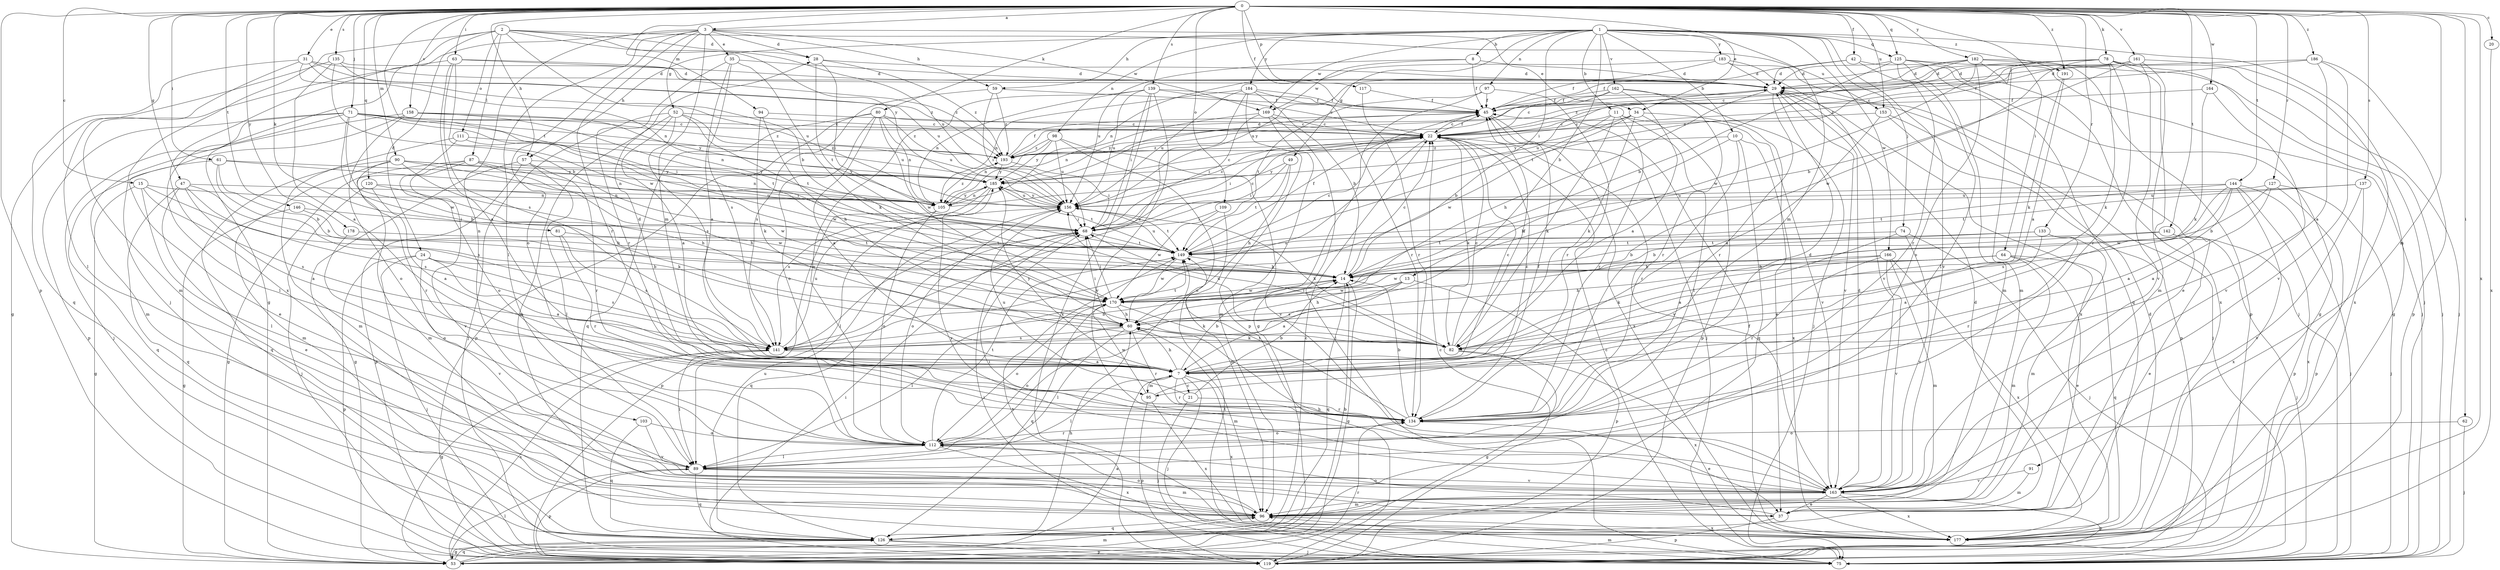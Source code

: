 strict digraph  {
0;
1;
2;
3;
7;
8;
10;
11;
13;
14;
15;
20;
21;
22;
24;
28;
29;
31;
34;
35;
37;
42;
45;
47;
49;
52;
53;
57;
59;
60;
61;
62;
63;
64;
68;
71;
74;
75;
78;
80;
81;
82;
87;
89;
90;
91;
94;
95;
96;
97;
98;
103;
105;
109;
111;
112;
117;
119;
120;
125;
126;
127;
133;
134;
135;
137;
139;
141;
142;
144;
146;
149;
153;
156;
158;
161;
162;
163;
164;
166;
169;
170;
177;
178;
182;
183;
184;
185;
186;
191;
193;
0 -> 3  [label=a];
0 -> 15  [label=c];
0 -> 20  [label=c];
0 -> 31  [label=e];
0 -> 34  [label=e];
0 -> 42  [label=f];
0 -> 45  [label=f];
0 -> 47  [label=g];
0 -> 57  [label=h];
0 -> 61  [label=i];
0 -> 62  [label=i];
0 -> 63  [label=i];
0 -> 64  [label=i];
0 -> 71  [label=j];
0 -> 78  [label=k];
0 -> 80  [label=k];
0 -> 81  [label=k];
0 -> 90  [label=m];
0 -> 91  [label=m];
0 -> 94  [label=m];
0 -> 109  [label=o];
0 -> 117  [label=p];
0 -> 119  [label=p];
0 -> 120  [label=q];
0 -> 125  [label=q];
0 -> 127  [label=r];
0 -> 133  [label=r];
0 -> 135  [label=s];
0 -> 137  [label=s];
0 -> 139  [label=s];
0 -> 142  [label=t];
0 -> 144  [label=t];
0 -> 146  [label=t];
0 -> 149  [label=t];
0 -> 153  [label=u];
0 -> 158  [label=v];
0 -> 161  [label=v];
0 -> 164  [label=w];
0 -> 177  [label=x];
0 -> 178  [label=y];
0 -> 182  [label=y];
0 -> 186  [label=z];
0 -> 191  [label=z];
1 -> 8  [label=b];
1 -> 10  [label=b];
1 -> 11  [label=b];
1 -> 13  [label=b];
1 -> 49  [label=g];
1 -> 57  [label=h];
1 -> 59  [label=h];
1 -> 68  [label=i];
1 -> 74  [label=j];
1 -> 75  [label=j];
1 -> 95  [label=m];
1 -> 97  [label=n];
1 -> 98  [label=n];
1 -> 125  [label=q];
1 -> 162  [label=v];
1 -> 163  [label=v];
1 -> 166  [label=w];
1 -> 169  [label=w];
1 -> 183  [label=y];
1 -> 184  [label=y];
1 -> 191  [label=z];
2 -> 14  [label=b];
2 -> 24  [label=d];
2 -> 28  [label=d];
2 -> 75  [label=j];
2 -> 87  [label=l];
2 -> 111  [label=o];
2 -> 153  [label=u];
2 -> 156  [label=u];
2 -> 177  [label=x];
2 -> 185  [label=y];
3 -> 28  [label=d];
3 -> 34  [label=e];
3 -> 35  [label=e];
3 -> 52  [label=g];
3 -> 53  [label=g];
3 -> 59  [label=h];
3 -> 89  [label=l];
3 -> 95  [label=m];
3 -> 103  [label=n];
3 -> 112  [label=o];
3 -> 134  [label=r];
3 -> 169  [label=w];
7 -> 14  [label=b];
7 -> 21  [label=c];
7 -> 22  [label=c];
7 -> 28  [label=d];
7 -> 60  [label=h];
7 -> 75  [label=j];
7 -> 89  [label=l];
7 -> 95  [label=m];
7 -> 134  [label=r];
7 -> 177  [label=x];
7 -> 185  [label=y];
8 -> 29  [label=d];
8 -> 45  [label=f];
8 -> 156  [label=u];
8 -> 169  [label=w];
10 -> 60  [label=h];
10 -> 126  [label=q];
10 -> 134  [label=r];
10 -> 177  [label=x];
10 -> 193  [label=z];
11 -> 14  [label=b];
11 -> 22  [label=c];
11 -> 82  [label=k];
11 -> 89  [label=l];
11 -> 134  [label=r];
11 -> 163  [label=v];
13 -> 7  [label=a];
13 -> 60  [label=h];
13 -> 119  [label=p];
13 -> 141  [label=s];
13 -> 170  [label=w];
14 -> 22  [label=c];
14 -> 53  [label=g];
14 -> 126  [label=q];
14 -> 170  [label=w];
15 -> 53  [label=g];
15 -> 82  [label=k];
15 -> 89  [label=l];
15 -> 105  [label=n];
15 -> 141  [label=s];
20 -> 177  [label=x];
21 -> 14  [label=b];
21 -> 75  [label=j];
21 -> 134  [label=r];
21 -> 156  [label=u];
22 -> 45  [label=f];
22 -> 68  [label=i];
22 -> 82  [label=k];
22 -> 141  [label=s];
22 -> 163  [label=v];
22 -> 193  [label=z];
24 -> 7  [label=a];
24 -> 14  [label=b];
24 -> 75  [label=j];
24 -> 119  [label=p];
24 -> 141  [label=s];
24 -> 163  [label=v];
28 -> 29  [label=d];
28 -> 68  [label=i];
28 -> 149  [label=t];
28 -> 193  [label=z];
29 -> 45  [label=f];
29 -> 60  [label=h];
29 -> 134  [label=r];
29 -> 156  [label=u];
29 -> 163  [label=v];
29 -> 177  [label=x];
31 -> 29  [label=d];
31 -> 89  [label=l];
31 -> 105  [label=n];
31 -> 126  [label=q];
31 -> 156  [label=u];
31 -> 193  [label=z];
34 -> 22  [label=c];
34 -> 37  [label=e];
34 -> 82  [label=k];
34 -> 119  [label=p];
34 -> 170  [label=w];
34 -> 185  [label=y];
35 -> 7  [label=a];
35 -> 29  [label=d];
35 -> 82  [label=k];
35 -> 134  [label=r];
35 -> 141  [label=s];
37 -> 29  [label=d];
37 -> 112  [label=o];
37 -> 119  [label=p];
42 -> 29  [label=d];
42 -> 45  [label=f];
42 -> 53  [label=g];
42 -> 134  [label=r];
45 -> 22  [label=c];
45 -> 75  [label=j];
45 -> 177  [label=x];
45 -> 185  [label=y];
47 -> 7  [label=a];
47 -> 14  [label=b];
47 -> 37  [label=e];
47 -> 126  [label=q];
47 -> 141  [label=s];
47 -> 156  [label=u];
49 -> 60  [label=h];
49 -> 68  [label=i];
49 -> 149  [label=t];
49 -> 185  [label=y];
52 -> 7  [label=a];
52 -> 22  [label=c];
52 -> 75  [label=j];
52 -> 96  [label=m];
52 -> 141  [label=s];
52 -> 149  [label=t];
52 -> 156  [label=u];
53 -> 7  [label=a];
53 -> 89  [label=l];
53 -> 96  [label=m];
53 -> 126  [label=q];
53 -> 134  [label=r];
53 -> 141  [label=s];
57 -> 53  [label=g];
57 -> 89  [label=l];
57 -> 119  [label=p];
57 -> 134  [label=r];
57 -> 185  [label=y];
59 -> 45  [label=f];
59 -> 68  [label=i];
59 -> 141  [label=s];
59 -> 193  [label=z];
60 -> 68  [label=i];
60 -> 82  [label=k];
60 -> 89  [label=l];
60 -> 96  [label=m];
60 -> 112  [label=o];
60 -> 134  [label=r];
60 -> 141  [label=s];
60 -> 149  [label=t];
61 -> 14  [label=b];
61 -> 105  [label=n];
61 -> 126  [label=q];
61 -> 141  [label=s];
61 -> 185  [label=y];
62 -> 75  [label=j];
62 -> 112  [label=o];
63 -> 7  [label=a];
63 -> 29  [label=d];
63 -> 96  [label=m];
63 -> 141  [label=s];
63 -> 170  [label=w];
63 -> 193  [label=z];
64 -> 14  [label=b];
64 -> 37  [label=e];
64 -> 82  [label=k];
64 -> 96  [label=m];
64 -> 126  [label=q];
64 -> 170  [label=w];
68 -> 22  [label=c];
68 -> 126  [label=q];
68 -> 149  [label=t];
71 -> 22  [label=c];
71 -> 60  [label=h];
71 -> 68  [label=i];
71 -> 75  [label=j];
71 -> 89  [label=l];
71 -> 105  [label=n];
71 -> 119  [label=p];
71 -> 156  [label=u];
71 -> 170  [label=w];
71 -> 193  [label=z];
74 -> 7  [label=a];
74 -> 75  [label=j];
74 -> 149  [label=t];
74 -> 163  [label=v];
75 -> 22  [label=c];
75 -> 68  [label=i];
75 -> 96  [label=m];
75 -> 149  [label=t];
78 -> 22  [label=c];
78 -> 29  [label=d];
78 -> 37  [label=e];
78 -> 53  [label=g];
78 -> 75  [label=j];
78 -> 82  [label=k];
78 -> 134  [label=r];
78 -> 170  [label=w];
78 -> 193  [label=z];
80 -> 7  [label=a];
80 -> 22  [label=c];
80 -> 105  [label=n];
80 -> 112  [label=o];
80 -> 119  [label=p];
80 -> 126  [label=q];
80 -> 170  [label=w];
80 -> 193  [label=z];
81 -> 134  [label=r];
81 -> 141  [label=s];
81 -> 149  [label=t];
82 -> 22  [label=c];
82 -> 45  [label=f];
82 -> 53  [label=g];
82 -> 68  [label=i];
82 -> 156  [label=u];
82 -> 177  [label=x];
87 -> 53  [label=g];
87 -> 60  [label=h];
87 -> 68  [label=i];
87 -> 96  [label=m];
87 -> 163  [label=v];
87 -> 185  [label=y];
89 -> 96  [label=m];
89 -> 119  [label=p];
89 -> 126  [label=q];
89 -> 163  [label=v];
90 -> 60  [label=h];
90 -> 96  [label=m];
90 -> 105  [label=n];
90 -> 126  [label=q];
90 -> 134  [label=r];
90 -> 170  [label=w];
90 -> 185  [label=y];
91 -> 96  [label=m];
91 -> 163  [label=v];
94 -> 22  [label=c];
94 -> 60  [label=h];
94 -> 82  [label=k];
95 -> 22  [label=c];
95 -> 119  [label=p];
95 -> 170  [label=w];
95 -> 177  [label=x];
96 -> 112  [label=o];
96 -> 126  [label=q];
96 -> 177  [label=x];
97 -> 45  [label=f];
97 -> 53  [label=g];
97 -> 134  [label=r];
97 -> 149  [label=t];
98 -> 105  [label=n];
98 -> 112  [label=o];
98 -> 156  [label=u];
98 -> 163  [label=v];
98 -> 185  [label=y];
98 -> 193  [label=z];
103 -> 112  [label=o];
103 -> 126  [label=q];
103 -> 163  [label=v];
105 -> 22  [label=c];
105 -> 112  [label=o];
105 -> 119  [label=p];
105 -> 185  [label=y];
105 -> 193  [label=z];
109 -> 68  [label=i];
109 -> 96  [label=m];
109 -> 170  [label=w];
111 -> 96  [label=m];
111 -> 112  [label=o];
111 -> 170  [label=w];
111 -> 193  [label=z];
112 -> 89  [label=l];
112 -> 134  [label=r];
112 -> 149  [label=t];
112 -> 177  [label=x];
117 -> 45  [label=f];
117 -> 134  [label=r];
119 -> 22  [label=c];
119 -> 68  [label=i];
119 -> 149  [label=t];
120 -> 7  [label=a];
120 -> 75  [label=j];
120 -> 105  [label=n];
120 -> 170  [label=w];
125 -> 14  [label=b];
125 -> 29  [label=d];
125 -> 75  [label=j];
125 -> 89  [label=l];
125 -> 96  [label=m];
125 -> 126  [label=q];
125 -> 177  [label=x];
126 -> 14  [label=b];
126 -> 22  [label=c];
126 -> 53  [label=g];
126 -> 60  [label=h];
126 -> 75  [label=j];
126 -> 119  [label=p];
126 -> 156  [label=u];
127 -> 7  [label=a];
127 -> 14  [label=b];
127 -> 75  [label=j];
127 -> 119  [label=p];
127 -> 156  [label=u];
133 -> 7  [label=a];
133 -> 14  [label=b];
133 -> 96  [label=m];
133 -> 134  [label=r];
133 -> 149  [label=t];
134 -> 14  [label=b];
134 -> 29  [label=d];
134 -> 37  [label=e];
134 -> 45  [label=f];
134 -> 112  [label=o];
134 -> 149  [label=t];
135 -> 7  [label=a];
135 -> 14  [label=b];
135 -> 29  [label=d];
135 -> 53  [label=g];
135 -> 156  [label=u];
137 -> 149  [label=t];
137 -> 156  [label=u];
137 -> 163  [label=v];
137 -> 177  [label=x];
139 -> 22  [label=c];
139 -> 45  [label=f];
139 -> 68  [label=i];
139 -> 105  [label=n];
139 -> 112  [label=o];
139 -> 156  [label=u];
139 -> 163  [label=v];
139 -> 177  [label=x];
141 -> 7  [label=a];
141 -> 14  [label=b];
141 -> 53  [label=g];
141 -> 68  [label=i];
141 -> 89  [label=l];
141 -> 156  [label=u];
142 -> 14  [label=b];
142 -> 37  [label=e];
142 -> 75  [label=j];
142 -> 149  [label=t];
144 -> 7  [label=a];
144 -> 75  [label=j];
144 -> 119  [label=p];
144 -> 141  [label=s];
144 -> 149  [label=t];
144 -> 156  [label=u];
144 -> 170  [label=w];
144 -> 177  [label=x];
146 -> 14  [label=b];
146 -> 53  [label=g];
146 -> 68  [label=i];
149 -> 14  [label=b];
149 -> 22  [label=c];
149 -> 45  [label=f];
149 -> 156  [label=u];
149 -> 170  [label=w];
153 -> 7  [label=a];
153 -> 22  [label=c];
153 -> 75  [label=j];
153 -> 119  [label=p];
156 -> 68  [label=i];
156 -> 82  [label=k];
156 -> 112  [label=o];
156 -> 149  [label=t];
156 -> 185  [label=y];
158 -> 22  [label=c];
158 -> 37  [label=e];
158 -> 96  [label=m];
158 -> 112  [label=o];
158 -> 149  [label=t];
158 -> 185  [label=y];
161 -> 14  [label=b];
161 -> 22  [label=c];
161 -> 29  [label=d];
161 -> 96  [label=m];
161 -> 163  [label=v];
161 -> 177  [label=x];
161 -> 193  [label=z];
162 -> 7  [label=a];
162 -> 22  [label=c];
162 -> 45  [label=f];
162 -> 75  [label=j];
162 -> 134  [label=r];
162 -> 185  [label=y];
163 -> 29  [label=d];
163 -> 37  [label=e];
163 -> 60  [label=h];
163 -> 68  [label=i];
163 -> 96  [label=m];
163 -> 119  [label=p];
163 -> 177  [label=x];
163 -> 185  [label=y];
164 -> 45  [label=f];
164 -> 82  [label=k];
164 -> 163  [label=v];
166 -> 14  [label=b];
166 -> 60  [label=h];
166 -> 96  [label=m];
166 -> 134  [label=r];
166 -> 163  [label=v];
166 -> 177  [label=x];
169 -> 22  [label=c];
169 -> 68  [label=i];
169 -> 75  [label=j];
169 -> 96  [label=m];
169 -> 105  [label=n];
170 -> 60  [label=h];
170 -> 68  [label=i];
170 -> 82  [label=k];
170 -> 89  [label=l];
170 -> 112  [label=o];
170 -> 126  [label=q];
177 -> 29  [label=d];
177 -> 45  [label=f];
178 -> 112  [label=o];
178 -> 149  [label=t];
182 -> 29  [label=d];
182 -> 45  [label=f];
182 -> 75  [label=j];
182 -> 96  [label=m];
182 -> 112  [label=o];
182 -> 119  [label=p];
182 -> 149  [label=t];
182 -> 170  [label=w];
183 -> 29  [label=d];
183 -> 75  [label=j];
183 -> 105  [label=n];
183 -> 156  [label=u];
183 -> 163  [label=v];
184 -> 14  [label=b];
184 -> 45  [label=f];
184 -> 105  [label=n];
184 -> 119  [label=p];
184 -> 134  [label=r];
184 -> 141  [label=s];
184 -> 156  [label=u];
185 -> 22  [label=c];
185 -> 89  [label=l];
185 -> 105  [label=n];
185 -> 141  [label=s];
185 -> 149  [label=t];
185 -> 156  [label=u];
186 -> 7  [label=a];
186 -> 29  [label=d];
186 -> 45  [label=f];
186 -> 119  [label=p];
186 -> 163  [label=v];
191 -> 7  [label=a];
191 -> 82  [label=k];
193 -> 29  [label=d];
193 -> 45  [label=f];
193 -> 68  [label=i];
193 -> 185  [label=y];
}
